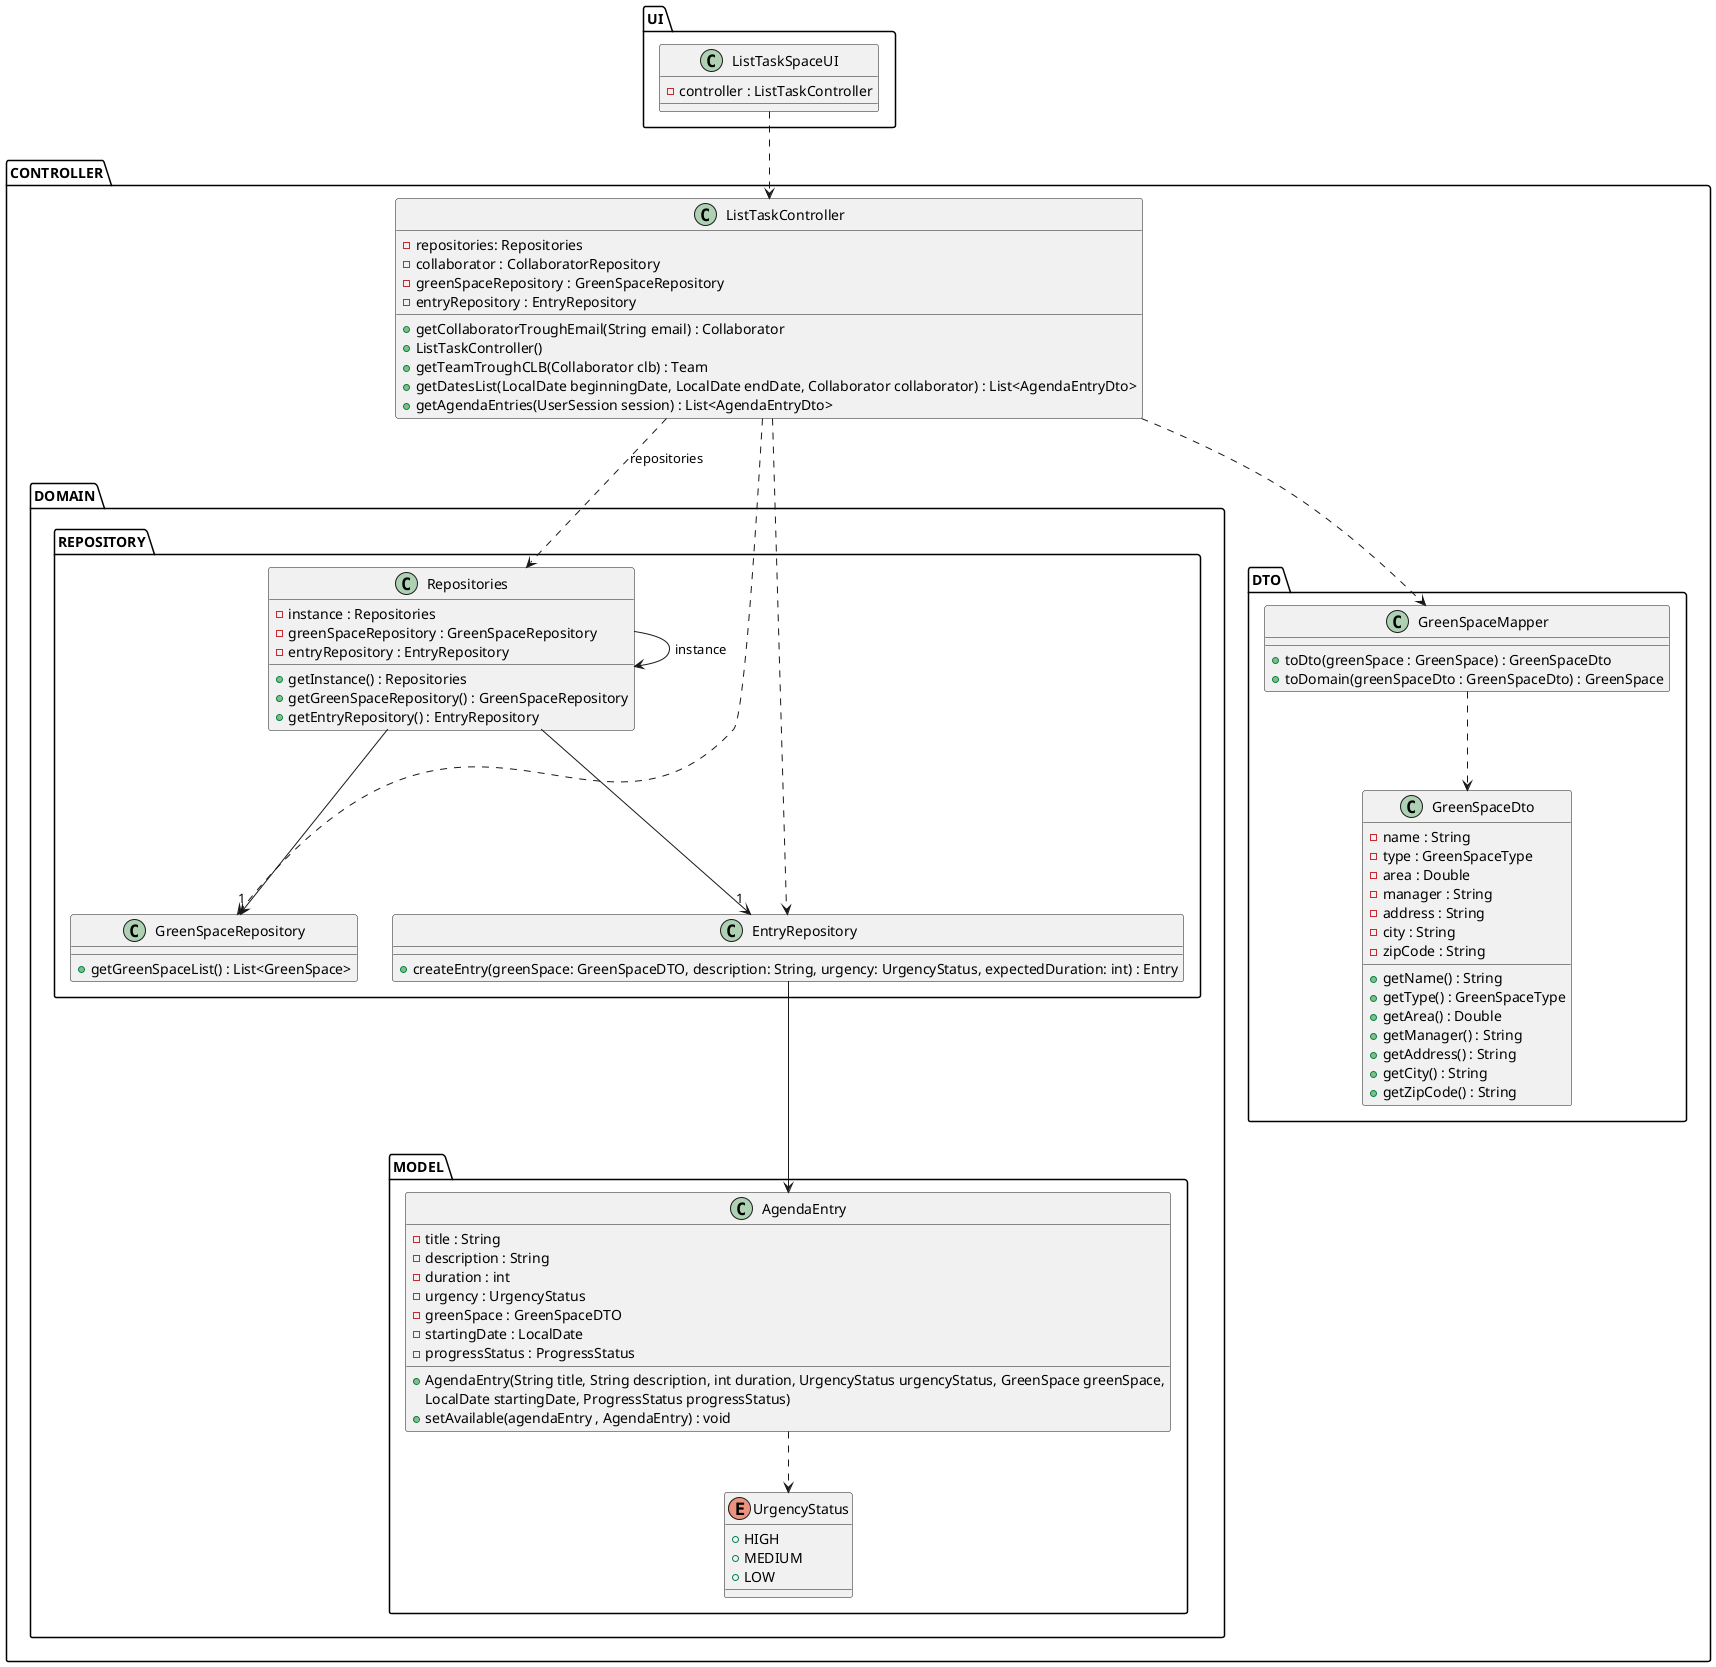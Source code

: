 @startuml
skinparam shadowing false
skinparam line type polyline

package UI {
class ListTaskSpaceUI {
    - controller : ListTaskController
}
}

package CONTROLLER {
class ListTaskController {
    - repositories: Repositories
    - collaborator : CollaboratorRepository
    - greenSpaceRepository : GreenSpaceRepository
    - entryRepository : EntryRepository
    + getCollaboratorTroughEmail(String email) : Collaborator
    + ListTaskController()
    + getTeamTroughCLB(Collaborator clb) : Team
    + getDatesList(LocalDate beginningDate, LocalDate endDate, Collaborator collaborator) : List<AgendaEntryDto>
    + getAgendaEntries(UserSession session) : List<AgendaEntryDto>
}


package DOMAIN {
package REPOSITORY {
class Repositories {
    - instance : Repositories
    - greenSpaceRepository : GreenSpaceRepository
    - entryRepository : EntryRepository
    + getInstance() : Repositories
    + getGreenSpaceRepository() : GreenSpaceRepository
    + getEntryRepository() : EntryRepository
}

class GreenSpaceRepository {
    + getGreenSpaceList() : List<GreenSpace>
}

class EntryRepository {
    + createEntry(greenSpace: GreenSpaceDTO, description: String, urgency: UrgencyStatus, expectedDuration: int) : Entry
}
}
package MODEL{
class AgendaEntry {
    - title : String
    - description : String
    - duration : int
    - urgency : UrgencyStatus
    - greenSpace : GreenSpaceDTO
    - startingDate : LocalDate
    - progressStatus : ProgressStatus

    +AgendaEntry(String title, String description, int duration, UrgencyStatus urgencyStatus, GreenSpace greenSpace,
                            LocalDate startingDate, ProgressStatus progressStatus)
    + setAvailable(agendaEntry , AgendaEntry) : void
}

enum UrgencyStatus{
+HIGH
+MEDIUM
+LOW
}
}
}
package DTO{
    class GreenSpaceDto{
        - name : String
        - type : GreenSpaceType
        - area : Double
        - manager : String
        - address : String
        - city : String
        - zipCode : String
        + getName() : String
        + getType() : GreenSpaceType
        + getArea() : Double
        + getManager() : String
        + getAddress() : String
        + getCity() : String
        + getZipCode() : String
    }

    class GreenSpaceMapper{
        +toDto(greenSpace : GreenSpace) : GreenSpaceDto
        +toDomain(greenSpaceDto : GreenSpaceDto) : GreenSpace
    }
    }

ListTaskSpaceUI ..> ListTaskController
AgendaEntry ..> UrgencyStatus
ListTaskController ..> Repositories: repositories
Repositories --> Repositories: instance
ListTaskController ..> GreenSpaceRepository
ListTaskController ..> EntryRepository
Repositories --> "1" GreenSpaceRepository
Repositories --> "1" EntryRepository
ListTaskController ..> GreenSpaceMapper

GreenSpaceMapper ..> GreenSpaceDto
EntryRepository --> AgendaEntry

@enduml
